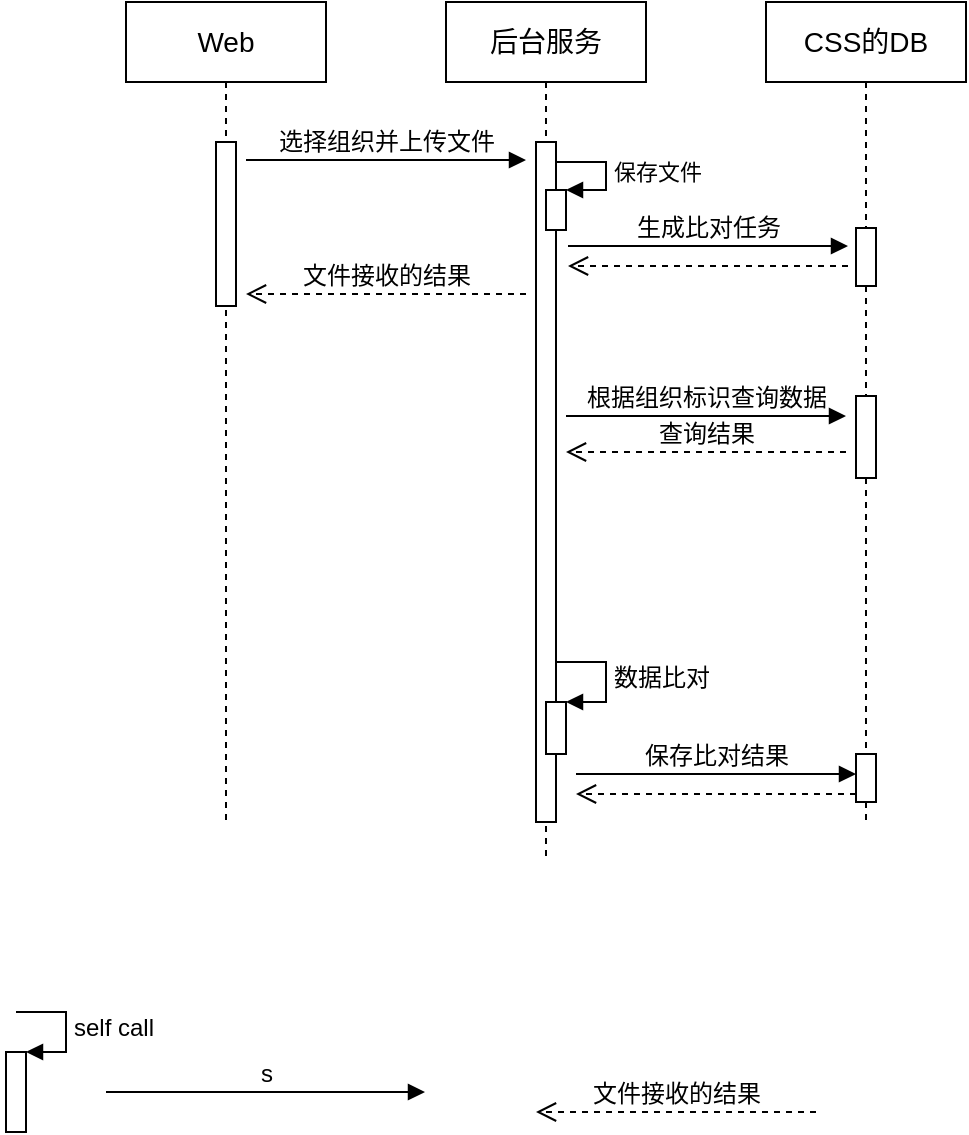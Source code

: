 <mxfile version="12.9.6" type="github" pages="5">
  <diagram id="X-R3iJYTTaz-wiHU9ndh" name="[sequence]bak-compare">
    <mxGraphModel dx="1021" dy="580" grid="0" gridSize="10" guides="0" tooltips="1" connect="1" arrows="1" fold="1" page="1" pageScale="1" pageWidth="827" pageHeight="1169" math="0" shadow="0">
      <root>
        <mxCell id="0" />
        <mxCell id="1" parent="0" />
        <mxCell id="8ziXm97vREXkAXsJvEZM-1" value="&lt;font style=&quot;font-size: 14px&quot;&gt;Web&lt;/font&gt;" style="shape=umlLifeline;perimeter=lifelinePerimeter;whiteSpace=wrap;html=1;container=1;collapsible=0;recursiveResize=0;outlineConnect=0;" parent="1" vertex="1">
          <mxGeometry x="80" y="80" width="100" height="410" as="geometry" />
        </mxCell>
        <mxCell id="8ziXm97vREXkAXsJvEZM-7" value="" style="html=1;points=[];perimeter=orthogonalPerimeter;" parent="8ziXm97vREXkAXsJvEZM-1" vertex="1">
          <mxGeometry x="45" y="70" width="10" height="82" as="geometry" />
        </mxCell>
        <mxCell id="8ziXm97vREXkAXsJvEZM-2" value="&lt;span style=&quot;font-size: 14px&quot;&gt;后台服务&lt;/span&gt;" style="shape=umlLifeline;perimeter=lifelinePerimeter;whiteSpace=wrap;html=1;container=1;collapsible=0;recursiveResize=0;outlineConnect=0;" parent="1" vertex="1">
          <mxGeometry x="240" y="80" width="100" height="430" as="geometry" />
        </mxCell>
        <mxCell id="8ziXm97vREXkAXsJvEZM-3" value="&lt;span style=&quot;font-size: 14px&quot;&gt;CSS的DB&lt;/span&gt;" style="shape=umlLifeline;perimeter=lifelinePerimeter;whiteSpace=wrap;html=1;container=1;collapsible=0;recursiveResize=0;outlineConnect=0;" parent="1" vertex="1">
          <mxGeometry x="400" y="80" width="100" height="410" as="geometry" />
        </mxCell>
        <mxCell id="8ziXm97vREXkAXsJvEZM-20" value="" style="html=1;points=[];perimeter=orthogonalPerimeter;" parent="8ziXm97vREXkAXsJvEZM-3" vertex="1">
          <mxGeometry x="45" y="197" width="10" height="41" as="geometry" />
        </mxCell>
        <mxCell id="8ziXm97vREXkAXsJvEZM-5" value="&lt;font style=&quot;font-size: 12px&quot;&gt;选择组织并上传文件&lt;/font&gt;" style="html=1;verticalAlign=bottom;endArrow=block;" parent="1" edge="1">
          <mxGeometry width="80" relative="1" as="geometry">
            <mxPoint x="140" y="159" as="sourcePoint" />
            <mxPoint x="280" y="159" as="targetPoint" />
          </mxGeometry>
        </mxCell>
        <mxCell id="8ziXm97vREXkAXsJvEZM-6" value="&lt;font style=&quot;font-size: 12px&quot;&gt;s&lt;/font&gt;" style="html=1;verticalAlign=bottom;endArrow=block;" parent="1" edge="1">
          <mxGeometry width="80" relative="1" as="geometry">
            <mxPoint x="70" y="625" as="sourcePoint" />
            <mxPoint x="229.5" y="625" as="targetPoint" />
          </mxGeometry>
        </mxCell>
        <mxCell id="8ziXm97vREXkAXsJvEZM-8" value="" style="html=1;points=[];perimeter=orthogonalPerimeter;comic=0;" parent="1" vertex="1">
          <mxGeometry x="285" y="150" width="10" height="340" as="geometry" />
        </mxCell>
        <mxCell id="8ziXm97vREXkAXsJvEZM-11" value="" style="html=1;points=[];perimeter=orthogonalPerimeter;fontSize=12;" parent="1" vertex="1">
          <mxGeometry x="20" y="605" width="10" height="40" as="geometry" />
        </mxCell>
        <mxCell id="8ziXm97vREXkAXsJvEZM-12" value="self call" style="edgeStyle=orthogonalEdgeStyle;html=1;align=left;spacingLeft=2;endArrow=block;rounded=0;entryX=1;entryY=0;fontSize=12;" parent="1" target="8ziXm97vREXkAXsJvEZM-11" edge="1">
          <mxGeometry relative="1" as="geometry">
            <mxPoint x="25" y="585" as="sourcePoint" />
            <Array as="points">
              <mxPoint x="50" y="585" />
            </Array>
          </mxGeometry>
        </mxCell>
        <mxCell id="8ziXm97vREXkAXsJvEZM-16" value="保存文件" style="edgeStyle=orthogonalEdgeStyle;html=1;align=left;spacingLeft=2;endArrow=block;rounded=0;entryX=1;entryY=0;" parent="1" target="8ziXm97vREXkAXsJvEZM-15" edge="1">
          <mxGeometry relative="1" as="geometry">
            <mxPoint x="295" y="160" as="sourcePoint" />
            <Array as="points">
              <mxPoint x="320" y="160" />
            </Array>
          </mxGeometry>
        </mxCell>
        <mxCell id="8ziXm97vREXkAXsJvEZM-18" value="文件接收的结果" style="html=1;verticalAlign=bottom;endArrow=open;dashed=1;endSize=8;fontSize=12;" parent="1" edge="1">
          <mxGeometry relative="1" as="geometry">
            <mxPoint x="280" y="226" as="sourcePoint" />
            <mxPoint x="140" y="226" as="targetPoint" />
          </mxGeometry>
        </mxCell>
        <mxCell id="8ziXm97vREXkAXsJvEZM-15" value="" style="html=1;points=[];perimeter=orthogonalPerimeter;" parent="1" vertex="1">
          <mxGeometry x="290" y="174" width="10" height="20" as="geometry" />
        </mxCell>
        <mxCell id="8ziXm97vREXkAXsJvEZM-19" value="&lt;font style=&quot;font-size: 12px&quot;&gt;根据组织标识查询数据&lt;/font&gt;" style="html=1;verticalAlign=bottom;endArrow=block;" parent="1" edge="1">
          <mxGeometry width="80" relative="1" as="geometry">
            <mxPoint x="300" y="287" as="sourcePoint" />
            <mxPoint x="440" y="287" as="targetPoint" />
          </mxGeometry>
        </mxCell>
        <mxCell id="8ziXm97vREXkAXsJvEZM-22" value="查询结果" style="html=1;verticalAlign=bottom;endArrow=open;dashed=1;endSize=8;fontSize=12;" parent="1" edge="1">
          <mxGeometry relative="1" as="geometry">
            <mxPoint x="440" y="305" as="sourcePoint" />
            <mxPoint x="300" y="305" as="targetPoint" />
          </mxGeometry>
        </mxCell>
        <mxCell id="8ziXm97vREXkAXsJvEZM-23" value="文件接收的结果" style="html=1;verticalAlign=bottom;endArrow=open;dashed=1;endSize=8;fontSize=12;" parent="1" edge="1">
          <mxGeometry relative="1" as="geometry">
            <mxPoint x="425" y="635" as="sourcePoint" />
            <mxPoint x="285" y="635" as="targetPoint" />
          </mxGeometry>
        </mxCell>
        <mxCell id="8ziXm97vREXkAXsJvEZM-29" value="&lt;span style=&quot;font-size: 12px&quot;&gt;生成比对任务&lt;/span&gt;" style="html=1;verticalAlign=bottom;endArrow=block;" parent="1" edge="1">
          <mxGeometry width="80" relative="1" as="geometry">
            <mxPoint x="301" y="202" as="sourcePoint" />
            <mxPoint x="441" y="202" as="targetPoint" />
          </mxGeometry>
        </mxCell>
        <mxCell id="8ziXm97vREXkAXsJvEZM-30" value="" style="html=1;points=[];perimeter=orthogonalPerimeter;" parent="1" vertex="1">
          <mxGeometry x="445" y="193" width="10" height="29" as="geometry" />
        </mxCell>
        <mxCell id="8ziXm97vREXkAXsJvEZM-31" value="" style="html=1;verticalAlign=bottom;endArrow=open;dashed=1;endSize=8;fontSize=12;" parent="1" edge="1">
          <mxGeometry relative="1" as="geometry">
            <mxPoint x="441" y="212" as="sourcePoint" />
            <mxPoint x="301" y="212" as="targetPoint" />
          </mxGeometry>
        </mxCell>
        <mxCell id="8ziXm97vREXkAXsJvEZM-41" value="" style="html=1;points=[];perimeter=orthogonalPerimeter;fontSize=12;" parent="1" vertex="1">
          <mxGeometry x="290" y="430" width="10" height="26" as="geometry" />
        </mxCell>
        <mxCell id="8ziXm97vREXkAXsJvEZM-42" value="数据比对" style="edgeStyle=orthogonalEdgeStyle;html=1;align=left;spacingLeft=2;endArrow=block;rounded=0;entryX=1;entryY=0;fontSize=12;" parent="1" target="8ziXm97vREXkAXsJvEZM-41" edge="1">
          <mxGeometry relative="1" as="geometry">
            <mxPoint x="295" y="410" as="sourcePoint" />
            <Array as="points">
              <mxPoint x="320" y="410" />
            </Array>
          </mxGeometry>
        </mxCell>
        <mxCell id="8ziXm97vREXkAXsJvEZM-43" value="&lt;span style=&quot;font-size: 12px&quot;&gt;保存比对结果&lt;/span&gt;" style="html=1;verticalAlign=bottom;endArrow=block;" parent="1" edge="1">
          <mxGeometry width="80" relative="1" as="geometry">
            <mxPoint x="305" y="466" as="sourcePoint" />
            <mxPoint x="445" y="466" as="targetPoint" />
          </mxGeometry>
        </mxCell>
        <mxCell id="8ziXm97vREXkAXsJvEZM-44" value="" style="html=1;points=[];perimeter=orthogonalPerimeter;" parent="1" vertex="1">
          <mxGeometry x="445" y="456" width="10" height="24" as="geometry" />
        </mxCell>
        <mxCell id="8ziXm97vREXkAXsJvEZM-45" value="" style="html=1;verticalAlign=bottom;endArrow=open;dashed=1;endSize=8;fontSize=12;" parent="1" edge="1">
          <mxGeometry relative="1" as="geometry">
            <mxPoint x="445" y="476" as="sourcePoint" />
            <mxPoint x="305" y="476" as="targetPoint" />
          </mxGeometry>
        </mxCell>
      </root>
    </mxGraphModel>
  </diagram>
  <diagram id="0WQThzFH9a2g958-68cS" name="[sequence]incremental-sync">
    <mxGraphModel dx="1021" dy="580" grid="0" gridSize="10" guides="1" tooltips="1" connect="1" arrows="1" fold="1" page="1" pageScale="1" pageWidth="827" pageHeight="1169" math="0" shadow="0">
      <root>
        <mxCell id="wkNsccZf4YbxF7THjZwo-0" />
        <mxCell id="wkNsccZf4YbxF7THjZwo-1" parent="wkNsccZf4YbxF7THjZwo-0" />
        <mxCell id="O5SgpcUCZrQXStzF5iA--0" value="&lt;span style=&quot;font-size: 12px;&quot;&gt;采集器&lt;/span&gt;" style="shape=umlLifeline;perimeter=lifelinePerimeter;whiteSpace=wrap;html=1;container=1;collapsible=0;recursiveResize=0;outlineConnect=0;fontSize=12;" parent="wkNsccZf4YbxF7THjZwo-1" vertex="1">
          <mxGeometry x="80" y="80" width="100" height="410" as="geometry" />
        </mxCell>
        <mxCell id="Jq0dHwY_8H_qGf5YTCfy-1" value="" style="html=1;points=[];perimeter=orthogonalPerimeter;comic=0;fontSize=12;" parent="O5SgpcUCZrQXStzF5iA--0" vertex="1">
          <mxGeometry x="45" y="70" width="10" height="260" as="geometry" />
        </mxCell>
        <mxCell id="O5SgpcUCZrQXStzF5iA--2" value="&lt;span style=&quot;font-size: 12px;&quot;&gt;体检信息化&lt;br style=&quot;font-size: 12px;&quot;&gt;系统数据库&lt;/span&gt;" style="shape=umlLifeline;perimeter=lifelinePerimeter;whiteSpace=wrap;html=1;container=1;collapsible=0;recursiveResize=0;outlineConnect=0;fontSize=12;" parent="wkNsccZf4YbxF7THjZwo-1" vertex="1">
          <mxGeometry x="240" y="80" width="100" height="430" as="geometry" />
        </mxCell>
        <mxCell id="Jq0dHwY_8H_qGf5YTCfy-2" value="" style="html=1;points=[];perimeter=orthogonalPerimeter;comic=0;fontSize=12;" parent="O5SgpcUCZrQXStzF5iA--2" vertex="1">
          <mxGeometry x="45" y="82" width="10" height="38" as="geometry" />
        </mxCell>
        <mxCell id="O5SgpcUCZrQXStzF5iA--3" value="&lt;span style=&quot;font-size: 12px;&quot;&gt;CSS分析器&lt;/span&gt;" style="shape=umlLifeline;perimeter=lifelinePerimeter;whiteSpace=wrap;html=1;container=1;collapsible=0;recursiveResize=0;outlineConnect=0;fontSize=12;" parent="wkNsccZf4YbxF7THjZwo-1" vertex="1">
          <mxGeometry x="370" y="80" width="100" height="410" as="geometry" />
        </mxCell>
        <mxCell id="Jq0dHwY_8H_qGf5YTCfy-10" value="" style="html=1;points=[];perimeter=orthogonalPerimeter;comic=0;fontSize=12;" parent="O5SgpcUCZrQXStzF5iA--3" vertex="1">
          <mxGeometry x="45" y="220" width="10" height="100" as="geometry" />
        </mxCell>
        <mxCell id="Jq0dHwY_8H_qGf5YTCfy-11" value="上传增量数据文件" style="html=1;verticalAlign=bottom;endArrow=block;fontSize=12;" parent="O5SgpcUCZrQXStzF5iA--3" edge="1">
          <mxGeometry width="80" relative="1" as="geometry">
            <mxPoint x="-229" y="229" as="sourcePoint" />
            <mxPoint x="45" y="229" as="targetPoint" />
          </mxGeometry>
        </mxCell>
        <mxCell id="O5SgpcUCZrQXStzF5iA--5" value="FDFS" style="shape=umlLifeline;perimeter=lifelinePerimeter;whiteSpace=wrap;html=1;container=1;collapsible=0;recursiveResize=0;outlineConnect=0;fontSize=12;" parent="wkNsccZf4YbxF7THjZwo-1" vertex="1">
          <mxGeometry x="500" y="80" width="100" height="410" as="geometry" />
        </mxCell>
        <mxCell id="O5SgpcUCZrQXStzF5iA--8" value="&lt;font style=&quot;font-size: 12px&quot;&gt;s&lt;/font&gt;" style="html=1;verticalAlign=bottom;endArrow=block;fontSize=12;" parent="wkNsccZf4YbxF7THjZwo-1" edge="1">
          <mxGeometry width="80" relative="1" as="geometry">
            <mxPoint x="70" y="625" as="sourcePoint" />
            <mxPoint x="229.5" y="625" as="targetPoint" />
          </mxGeometry>
        </mxCell>
        <mxCell id="O5SgpcUCZrQXStzF5iA--10" value="" style="html=1;points=[];perimeter=orthogonalPerimeter;fontSize=12;" parent="wkNsccZf4YbxF7THjZwo-1" vertex="1">
          <mxGeometry x="12" y="627" width="10" height="40" as="geometry" />
        </mxCell>
        <mxCell id="O5SgpcUCZrQXStzF5iA--11" value="self call" style="edgeStyle=orthogonalEdgeStyle;html=1;align=left;spacingLeft=2;endArrow=block;rounded=0;entryX=1;entryY=0;fontSize=12;" parent="wkNsccZf4YbxF7THjZwo-1" target="O5SgpcUCZrQXStzF5iA--10" edge="1">
          <mxGeometry relative="1" as="geometry">
            <mxPoint x="12" y="605" as="sourcePoint" />
            <Array as="points">
              <mxPoint x="37" y="605" />
            </Array>
          </mxGeometry>
        </mxCell>
        <mxCell id="O5SgpcUCZrQXStzF5iA--17" value="文件接收的结果" style="html=1;verticalAlign=bottom;endArrow=open;dashed=1;endSize=8;fontSize=12;" parent="wkNsccZf4YbxF7THjZwo-1" edge="1">
          <mxGeometry relative="1" as="geometry">
            <mxPoint x="425" y="635" as="sourcePoint" />
            <mxPoint x="285" y="635" as="targetPoint" />
          </mxGeometry>
        </mxCell>
        <mxCell id="Jq0dHwY_8H_qGf5YTCfy-0" value="" style="html=1;points=[];perimeter=orthogonalPerimeter;comic=0;fontSize=12;" parent="wkNsccZf4YbxF7THjZwo-1" vertex="1">
          <mxGeometry x="550" y="585" width="10" height="80" as="geometry" />
        </mxCell>
        <mxCell id="Jq0dHwY_8H_qGf5YTCfy-3" value="&lt;font style=&quot;font-size: 12px&quot;&gt;查询所有数据&lt;/font&gt;" style="html=1;verticalAlign=bottom;endArrow=block;fontSize=12;" parent="wkNsccZf4YbxF7THjZwo-1" edge="1">
          <mxGeometry width="80" relative="1" as="geometry">
            <mxPoint x="135" y="171" as="sourcePoint" />
            <mxPoint x="285" y="171" as="targetPoint" />
          </mxGeometry>
        </mxCell>
        <mxCell id="Jq0dHwY_8H_qGf5YTCfy-4" value="" style="html=1;verticalAlign=bottom;endArrow=open;dashed=1;endSize=8;fontSize=12;" parent="wkNsccZf4YbxF7THjZwo-1" edge="1">
          <mxGeometry relative="1" as="geometry">
            <mxPoint x="280" y="186" as="sourcePoint" />
            <mxPoint x="140" y="186" as="targetPoint" />
          </mxGeometry>
        </mxCell>
        <mxCell id="Jq0dHwY_8H_qGf5YTCfy-5" value="" style="html=1;points=[];perimeter=orthogonalPerimeter;fontSize=12;" parent="wkNsccZf4YbxF7THjZwo-1" vertex="1">
          <mxGeometry x="130" y="220" width="10" height="20" as="geometry" />
        </mxCell>
        <mxCell id="Jq0dHwY_8H_qGf5YTCfy-6" value="从文件中读取旧版本的数据" style="edgeStyle=orthogonalEdgeStyle;html=1;align=left;spacingLeft=2;endArrow=block;rounded=0;entryX=1;entryY=0;fontSize=12;" parent="wkNsccZf4YbxF7THjZwo-1" target="Jq0dHwY_8H_qGf5YTCfy-5" edge="1">
          <mxGeometry relative="1" as="geometry">
            <mxPoint x="135" y="200" as="sourcePoint" />
            <Array as="points">
              <mxPoint x="160" y="200" />
            </Array>
          </mxGeometry>
        </mxCell>
        <mxCell id="Jq0dHwY_8H_qGf5YTCfy-8" value="" style="html=1;points=[];perimeter=orthogonalPerimeter;fontSize=12;" parent="wkNsccZf4YbxF7THjZwo-1" vertex="1">
          <mxGeometry x="130" y="270" width="10" height="20" as="geometry" />
        </mxCell>
        <mxCell id="Jq0dHwY_8H_qGf5YTCfy-9" value="新旧数据比对，&lt;br&gt;生成增量数据文件，&lt;br&gt;压缩文件包" style="edgeStyle=orthogonalEdgeStyle;html=1;align=left;spacingLeft=2;endArrow=block;rounded=0;entryX=1;entryY=0;fontSize=12;" parent="wkNsccZf4YbxF7THjZwo-1" target="Jq0dHwY_8H_qGf5YTCfy-8" edge="1">
          <mxGeometry relative="1" as="geometry">
            <mxPoint x="135" y="250" as="sourcePoint" />
            <Array as="points">
              <mxPoint x="160" y="250" />
            </Array>
          </mxGeometry>
        </mxCell>
        <mxCell id="Jq0dHwY_8H_qGf5YTCfy-12" value="返回文件上传结果" style="html=1;verticalAlign=bottom;endArrow=open;dashed=1;endSize=8;fontSize=12;" parent="wkNsccZf4YbxF7THjZwo-1" edge="1">
          <mxGeometry relative="1" as="geometry">
            <mxPoint x="411" y="390" as="sourcePoint" />
            <mxPoint x="140" y="390" as="targetPoint" />
          </mxGeometry>
        </mxCell>
        <mxCell id="Jq0dHwY_8H_qGf5YTCfy-13" value="" style="html=1;points=[];perimeter=orthogonalPerimeter;comic=0;fontSize=12;" parent="wkNsccZf4YbxF7THjZwo-1" vertex="1">
          <mxGeometry x="546" y="323" width="10" height="20" as="geometry" />
        </mxCell>
        <mxCell id="Jq0dHwY_8H_qGf5YTCfy-14" value="&lt;font style=&quot;font-size: 12px&quot;&gt;上传压缩包到&lt;br&gt;文件服务器&lt;/font&gt;" style="html=1;verticalAlign=bottom;endArrow=block;fontSize=12;" parent="wkNsccZf4YbxF7THjZwo-1" edge="1">
          <mxGeometry width="80" relative="1" as="geometry">
            <mxPoint x="429" y="329" as="sourcePoint" />
            <mxPoint x="545" y="329" as="targetPoint" />
          </mxGeometry>
        </mxCell>
        <mxCell id="Jq0dHwY_8H_qGf5YTCfy-15" value="" style="html=1;verticalAlign=bottom;endArrow=open;dashed=1;endSize=8;fontSize=12;" parent="wkNsccZf4YbxF7THjZwo-1" edge="1">
          <mxGeometry relative="1" as="geometry">
            <mxPoint x="540" y="337" as="sourcePoint" />
            <mxPoint x="428" y="337" as="targetPoint" />
          </mxGeometry>
        </mxCell>
        <mxCell id="Jq0dHwY_8H_qGf5YTCfy-16" value="CSS-DB" style="shape=umlLifeline;perimeter=lifelinePerimeter;whiteSpace=wrap;html=1;container=1;collapsible=0;recursiveResize=0;outlineConnect=0;fontSize=12;" parent="wkNsccZf4YbxF7THjZwo-1" vertex="1">
          <mxGeometry x="613" y="80" width="100" height="410" as="geometry" />
        </mxCell>
        <mxCell id="Jq0dHwY_8H_qGf5YTCfy-17" value="" style="html=1;points=[];perimeter=orthogonalPerimeter;comic=0;fontSize=12;" parent="Jq0dHwY_8H_qGf5YTCfy-16" vertex="1">
          <mxGeometry x="45" y="279" width="10" height="21" as="geometry" />
        </mxCell>
        <mxCell id="Jq0dHwY_8H_qGf5YTCfy-18" value="将文件记录写入数据库" style="html=1;verticalAlign=bottom;endArrow=block;fontSize=12;" parent="wkNsccZf4YbxF7THjZwo-1" edge="1">
          <mxGeometry width="80" relative="1" as="geometry">
            <mxPoint x="432" y="367" as="sourcePoint" />
            <mxPoint x="657" y="367" as="targetPoint" />
          </mxGeometry>
        </mxCell>
        <mxCell id="Jq0dHwY_8H_qGf5YTCfy-19" value="" style="html=1;verticalAlign=bottom;endArrow=open;dashed=1;endSize=8;fontSize=12;" parent="wkNsccZf4YbxF7THjZwo-1" edge="1">
          <mxGeometry relative="1" as="geometry">
            <mxPoint x="655" y="376" as="sourcePoint" />
            <mxPoint x="434" y="376" as="targetPoint" />
          </mxGeometry>
        </mxCell>
      </root>
    </mxGraphModel>
  </diagram>
  <diagram id="j8uegpRI8uoOFFFYIAbu" name="[sequence]resolver-resolve">
    <mxGraphModel dx="1021" dy="580" grid="0" gridSize="10" guides="0" tooltips="1" connect="1" arrows="1" fold="1" page="1" pageScale="1" pageWidth="827" pageHeight="1169" math="0" shadow="0">
      <root>
        <mxCell id="1xPP6dvc6ebiR0PKfn3V-0" />
        <mxCell id="1xPP6dvc6ebiR0PKfn3V-1" parent="1xPP6dvc6ebiR0PKfn3V-0" />
        <mxCell id="OwD6e-t-aJbYP6q7jCeu-0" value="处理器" style="shape=umlLifeline;perimeter=lifelinePerimeter;whiteSpace=wrap;html=1;container=1;collapsible=0;recursiveResize=0;outlineConnect=0;fontSize=12;" parent="1xPP6dvc6ebiR0PKfn3V-1" vertex="1">
          <mxGeometry x="120" y="80" width="100" height="410" as="geometry" />
        </mxCell>
        <mxCell id="OwD6e-t-aJbYP6q7jCeu-1" value="" style="html=1;points=[];perimeter=orthogonalPerimeter;comic=0;fontSize=12;" parent="OwD6e-t-aJbYP6q7jCeu-0" vertex="1">
          <mxGeometry x="45" y="70" width="10" height="320" as="geometry" />
        </mxCell>
        <mxCell id="OwD6e-t-aJbYP6q7jCeu-53" value="" style="html=1;points=[];perimeter=orthogonalPerimeter;fontSize=12;" parent="OwD6e-t-aJbYP6q7jCeu-0" vertex="1">
          <mxGeometry x="50" y="290" width="10" height="20" as="geometry" />
        </mxCell>
        <mxCell id="OwD6e-t-aJbYP6q7jCeu-7" value="FDFS" style="shape=umlLifeline;perimeter=lifelinePerimeter;whiteSpace=wrap;html=1;container=1;collapsible=0;recursiveResize=0;outlineConnect=0;fontSize=12;" parent="1xPP6dvc6ebiR0PKfn3V-1" vertex="1">
          <mxGeometry x="360" y="80" width="100" height="410" as="geometry" />
        </mxCell>
        <mxCell id="OwD6e-t-aJbYP6q7jCeu-31" value="" style="html=1;points=[];perimeter=orthogonalPerimeter;comic=0;fontSize=12;" parent="OwD6e-t-aJbYP6q7jCeu-7" vertex="1">
          <mxGeometry x="44" y="160" width="10" height="27" as="geometry" />
        </mxCell>
        <mxCell id="OwD6e-t-aJbYP6q7jCeu-32" value="下载一个未处理的文件" style="html=1;verticalAlign=bottom;endArrow=block;fontSize=12;" parent="OwD6e-t-aJbYP6q7jCeu-7" edge="1">
          <mxGeometry width="80" relative="1" as="geometry">
            <mxPoint x="-180" y="167" as="sourcePoint" />
            <mxPoint x="39" y="167" as="targetPoint" />
          </mxGeometry>
        </mxCell>
        <mxCell id="OwD6e-t-aJbYP6q7jCeu-33" value="" style="html=1;verticalAlign=bottom;endArrow=open;dashed=1;endSize=8;fontSize=12;" parent="OwD6e-t-aJbYP6q7jCeu-7" edge="1">
          <mxGeometry relative="1" as="geometry">
            <mxPoint x="39" y="177" as="sourcePoint" />
            <mxPoint x="-180" y="177" as="targetPoint" />
          </mxGeometry>
        </mxCell>
        <mxCell id="OwD6e-t-aJbYP6q7jCeu-8" value="&lt;font style=&quot;font-size: 12px&quot;&gt;s&lt;/font&gt;" style="html=1;verticalAlign=bottom;endArrow=block;fontSize=12;" parent="1xPP6dvc6ebiR0PKfn3V-1" edge="1">
          <mxGeometry width="80" relative="1" as="geometry">
            <mxPoint x="148" y="610" as="sourcePoint" />
            <mxPoint x="307.5" y="610" as="targetPoint" />
          </mxGeometry>
        </mxCell>
        <mxCell id="OwD6e-t-aJbYP6q7jCeu-9" value="" style="html=1;points=[];perimeter=orthogonalPerimeter;fontSize=12;" parent="1xPP6dvc6ebiR0PKfn3V-1" vertex="1">
          <mxGeometry x="90" y="612" width="10" height="40" as="geometry" />
        </mxCell>
        <mxCell id="OwD6e-t-aJbYP6q7jCeu-10" value="self call" style="edgeStyle=orthogonalEdgeStyle;html=1;align=left;spacingLeft=2;endArrow=block;rounded=0;entryX=1;entryY=0;fontSize=12;" parent="1xPP6dvc6ebiR0PKfn3V-1" target="OwD6e-t-aJbYP6q7jCeu-9" edge="1">
          <mxGeometry relative="1" as="geometry">
            <mxPoint x="90" y="590" as="sourcePoint" />
            <Array as="points">
              <mxPoint x="115" y="590" />
            </Array>
          </mxGeometry>
        </mxCell>
        <mxCell id="OwD6e-t-aJbYP6q7jCeu-11" value="文件接收的结果" style="html=1;verticalAlign=bottom;endArrow=open;dashed=1;endSize=8;fontSize=12;" parent="1xPP6dvc6ebiR0PKfn3V-1" edge="1">
          <mxGeometry relative="1" as="geometry">
            <mxPoint x="503" y="620" as="sourcePoint" />
            <mxPoint x="363" y="620" as="targetPoint" />
          </mxGeometry>
        </mxCell>
        <mxCell id="OwD6e-t-aJbYP6q7jCeu-12" value="" style="html=1;points=[];perimeter=orthogonalPerimeter;comic=0;fontSize=12;" parent="1xPP6dvc6ebiR0PKfn3V-1" vertex="1">
          <mxGeometry x="580" y="575" width="10" height="80" as="geometry" />
        </mxCell>
        <mxCell id="OwD6e-t-aJbYP6q7jCeu-23" value="CSS-DB" style="shape=umlLifeline;perimeter=lifelinePerimeter;whiteSpace=wrap;html=1;container=1;collapsible=0;recursiveResize=0;outlineConnect=0;fontSize=12;" parent="1xPP6dvc6ebiR0PKfn3V-1" vertex="1">
          <mxGeometry x="480" y="80" width="100" height="410" as="geometry" />
        </mxCell>
        <mxCell id="OwD6e-t-aJbYP6q7jCeu-27" value="" style="html=1;points=[];perimeter=orthogonalPerimeter;comic=0;fontSize=12;" parent="OwD6e-t-aJbYP6q7jCeu-23" vertex="1">
          <mxGeometry x="45" y="73" width="10" height="27" as="geometry" />
        </mxCell>
        <mxCell id="OwD6e-t-aJbYP6q7jCeu-68" value="" style="html=1;points=[];perimeter=orthogonalPerimeter;comic=0;fontSize=12;" parent="OwD6e-t-aJbYP6q7jCeu-23" vertex="1">
          <mxGeometry x="45" y="311" width="10" height="27" as="geometry" />
        </mxCell>
        <mxCell id="OwD6e-t-aJbYP6q7jCeu-28" value="查询未下载的文件记录" style="html=1;verticalAlign=bottom;endArrow=block;fontSize=12;" parent="1xPP6dvc6ebiR0PKfn3V-1" edge="1">
          <mxGeometry width="80" relative="1" as="geometry">
            <mxPoint x="180.5" y="160" as="sourcePoint" />
            <mxPoint x="520" y="160" as="targetPoint" />
          </mxGeometry>
        </mxCell>
        <mxCell id="OwD6e-t-aJbYP6q7jCeu-30" value="" style="html=1;verticalAlign=bottom;endArrow=open;dashed=1;endSize=8;fontSize=12;" parent="1xPP6dvc6ebiR0PKfn3V-1" edge="1">
          <mxGeometry relative="1" as="geometry">
            <mxPoint x="520" y="170" as="sourcePoint" />
            <mxPoint x="180" y="170" as="targetPoint" />
          </mxGeometry>
        </mxCell>
        <mxCell id="OwD6e-t-aJbYP6q7jCeu-39" value="" style="html=1;points=[];perimeter=orthogonalPerimeter;fontSize=12;" parent="1xPP6dvc6ebiR0PKfn3V-1" vertex="1">
          <mxGeometry x="170" y="324" width="10" height="16" as="geometry" />
        </mxCell>
        <mxCell id="OwD6e-t-aJbYP6q7jCeu-40" value="解压压缩包&lt;br&gt;" style="edgeStyle=orthogonalEdgeStyle;html=1;align=left;spacingLeft=2;endArrow=block;rounded=0;entryX=1;entryY=0;fontSize=12;" parent="1xPP6dvc6ebiR0PKfn3V-1" target="OwD6e-t-aJbYP6q7jCeu-39" edge="1">
          <mxGeometry relative="1" as="geometry">
            <mxPoint x="175" y="307" as="sourcePoint" />
            <Array as="points">
              <mxPoint x="200" y="307" />
            </Array>
          </mxGeometry>
        </mxCell>
        <mxCell id="OwD6e-t-aJbYP6q7jCeu-54" value="处理增量数据文件" style="edgeStyle=orthogonalEdgeStyle;html=1;align=left;spacingLeft=2;endArrow=block;rounded=0;entryX=1;entryY=0;fontSize=12;" parent="1xPP6dvc6ebiR0PKfn3V-1" target="OwD6e-t-aJbYP6q7jCeu-53" edge="1">
          <mxGeometry relative="1" as="geometry">
            <mxPoint x="175" y="350" as="sourcePoint" />
            <Array as="points">
              <mxPoint x="200" y="350" />
            </Array>
          </mxGeometry>
        </mxCell>
        <mxCell id="OwD6e-t-aJbYP6q7jCeu-69" value="&lt;font style=&quot;font-size: 12px&quot;&gt;根据数据所属采集器、数据变动类型，进行数据更新&lt;/font&gt;" style="html=1;verticalAlign=bottom;endArrow=block;fontSize=12;" parent="1xPP6dvc6ebiR0PKfn3V-1" target="OwD6e-t-aJbYP6q7jCeu-68" edge="1">
          <mxGeometry width="80" relative="1" as="geometry">
            <mxPoint x="180" y="400.13" as="sourcePoint" />
            <mxPoint x="339.5" y="400.13" as="targetPoint" />
          </mxGeometry>
        </mxCell>
        <mxCell id="OwD6e-t-aJbYP6q7jCeu-72" value="" style="html=1;verticalAlign=bottom;endArrow=open;dashed=1;endSize=8;fontSize=12;exitX=-0.2;exitY=0.741;exitDx=0;exitDy=0;exitPerimeter=0;entryX=1.3;entryY=0.875;entryDx=0;entryDy=0;entryPerimeter=0;" parent="1xPP6dvc6ebiR0PKfn3V-1" source="OwD6e-t-aJbYP6q7jCeu-68" edge="1">
          <mxGeometry relative="1" as="geometry">
            <mxPoint x="450" y="411" as="sourcePoint" />
            <mxPoint x="178" y="411" as="targetPoint" />
          </mxGeometry>
        </mxCell>
        <mxCell id="OwD6e-t-aJbYP6q7jCeu-73" value="" style="group" parent="1xPP6dvc6ebiR0PKfn3V-1" vertex="1" connectable="0">
          <mxGeometry x="148" y="198" width="467" height="250" as="geometry" />
        </mxCell>
        <mxCell id="OwD6e-t-aJbYP6q7jCeu-42" value="" style="rounded=0;whiteSpace=wrap;html=1;fillColor=none;strokeColor=#6c8ebf;" parent="OwD6e-t-aJbYP6q7jCeu-73" vertex="1">
          <mxGeometry width="467.0" height="250" as="geometry" />
        </mxCell>
        <mxCell id="OwD6e-t-aJbYP6q7jCeu-61" value="循环处理所有未下载文件" style="text;html=1;align=center;verticalAlign=middle;resizable=0;points=[];autosize=1;strokeColor=#6c8ebf;fillColor=none;" parent="OwD6e-t-aJbYP6q7jCeu-73" vertex="1">
          <mxGeometry width="142" height="18" as="geometry" />
        </mxCell>
        <mxCell id="OwD6e-t-aJbYP6q7jCeu-74" value="" style="group" parent="OwD6e-t-aJbYP6q7jCeu-73" vertex="1" connectable="0">
          <mxGeometry x="14" y="82" width="400" height="160" as="geometry" />
        </mxCell>
        <mxCell id="OwD6e-t-aJbYP6q7jCeu-67" value="" style="group;fillColor=none;strokeColor=#6c8ebf;" parent="OwD6e-t-aJbYP6q7jCeu-74" vertex="1" connectable="0">
          <mxGeometry width="400" height="160" as="geometry" />
        </mxCell>
        <mxCell id="OwD6e-t-aJbYP6q7jCeu-62" value="循环处理每个文件包" style="text;html=1;align=center;verticalAlign=middle;resizable=0;points=[];autosize=1;strokeColor=#6c8ebf;fillColor=none;" parent="OwD6e-t-aJbYP6q7jCeu-74" vertex="1">
          <mxGeometry width="118" height="18" as="geometry" />
        </mxCell>
      </root>
    </mxGraphModel>
  </diagram>
  <diagram id="nUhGE3GdAnQ4fH-U-QsF" name="[pool/flow]collection-bootstrap">
    <mxGraphModel dx="1021" dy="580" grid="0" gridSize="10" guides="1" tooltips="1" connect="1" arrows="1" fold="1" page="1" pageScale="1" pageWidth="827" pageHeight="1169" math="0" shadow="0">
      <root>
        <mxCell id="3tmD_0t6pZpEfD-okjqo-0" />
        <mxCell id="3tmD_0t6pZpEfD-okjqo-1" parent="3tmD_0t6pZpEfD-okjqo-0" />
        <mxCell id="3tmD_0t6pZpEfD-okjqo-3" value="" style="shape=internalStorage;whiteSpace=wrap;html=1;backgroundOutline=1;dx=252;dy=26;" parent="3tmD_0t6pZpEfD-okjqo-1" vertex="1">
          <mxGeometry x="202" y="45" width="485" height="480" as="geometry" />
        </mxCell>
        <mxCell id="3tmD_0t6pZpEfD-okjqo-5" value="开始" style="rounded=1;whiteSpace=wrap;html=1;" parent="3tmD_0t6pZpEfD-okjqo-1" vertex="1">
          <mxGeometry x="25" y="260" width="50" height="30" as="geometry" />
        </mxCell>
        <mxCell id="3tmD_0t6pZpEfD-okjqo-28" style="edgeStyle=orthogonalEdgeStyle;rounded=0;orthogonalLoop=1;jettySize=auto;html=1;exitX=0.5;exitY=1;exitDx=0;exitDy=0;entryX=0.5;entryY=0;entryDx=0;entryDy=0;" parent="3tmD_0t6pZpEfD-okjqo-1" source="3tmD_0t6pZpEfD-okjqo-6" target="3tmD_0t6pZpEfD-okjqo-10" edge="1">
          <mxGeometry relative="1" as="geometry" />
        </mxCell>
        <mxCell id="3tmD_0t6pZpEfD-okjqo-6" value="开始" style="rounded=1;whiteSpace=wrap;html=1;" parent="3tmD_0t6pZpEfD-okjqo-1" vertex="1">
          <mxGeometry x="248.5" y="90" width="50" height="30" as="geometry" />
        </mxCell>
        <mxCell id="3tmD_0t6pZpEfD-okjqo-8" value="" style="shape=parallelogram;perimeter=parallelogramPerimeter;whiteSpace=wrap;html=1;" parent="3tmD_0t6pZpEfD-okjqo-1" vertex="1">
          <mxGeometry x="5" y="150" width="120" height="40" as="geometry" />
        </mxCell>
        <mxCell id="3tmD_0t6pZpEfD-okjqo-29" value="Y" style="edgeStyle=orthogonalEdgeStyle;rounded=0;orthogonalLoop=1;jettySize=auto;html=1;exitX=0.5;exitY=1;exitDx=0;exitDy=0;entryX=0.5;entryY=0;entryDx=0;entryDy=0;" parent="3tmD_0t6pZpEfD-okjqo-1" source="3tmD_0t6pZpEfD-okjqo-10" target="3tmD_0t6pZpEfD-okjqo-13" edge="1">
          <mxGeometry relative="1" as="geometry" />
        </mxCell>
        <mxCell id="3tmD_0t6pZpEfD-okjqo-31" value="N" style="edgeStyle=orthogonalEdgeStyle;rounded=0;orthogonalLoop=1;jettySize=auto;html=1;exitX=1;exitY=0.5;exitDx=0;exitDy=0;entryX=0.5;entryY=0;entryDx=0;entryDy=0;" parent="3tmD_0t6pZpEfD-okjqo-1" source="3tmD_0t6pZpEfD-okjqo-10" target="3tmD_0t6pZpEfD-okjqo-20" edge="1">
          <mxGeometry relative="1" as="geometry">
            <Array as="points">
              <mxPoint x="390" y="159" />
            </Array>
          </mxGeometry>
        </mxCell>
        <mxCell id="3tmD_0t6pZpEfD-okjqo-10" value="是否存在&lt;br&gt;身份文件" style="rhombus;whiteSpace=wrap;html=1;" parent="3tmD_0t6pZpEfD-okjqo-1" vertex="1">
          <mxGeometry x="220" y="134" width="110" height="50" as="geometry" />
        </mxCell>
        <mxCell id="3tmD_0t6pZpEfD-okjqo-11" value="是否存在&lt;br&gt;身份文件" style="rhombus;whiteSpace=wrap;html=1;" parent="3tmD_0t6pZpEfD-okjqo-1" vertex="1">
          <mxGeometry x="15" y="80" width="110" height="50" as="geometry" />
        </mxCell>
        <mxCell id="3tmD_0t6pZpEfD-okjqo-12" value="" style="rounded=0;whiteSpace=wrap;html=1;" parent="3tmD_0t6pZpEfD-okjqo-1" vertex="1">
          <mxGeometry y="200" width="120" height="40" as="geometry" />
        </mxCell>
        <mxCell id="3tmD_0t6pZpEfD-okjqo-33" style="edgeStyle=orthogonalEdgeStyle;rounded=0;orthogonalLoop=1;jettySize=auto;html=1;exitX=0.5;exitY=1;exitDx=0;exitDy=0;entryX=0.5;entryY=0;entryDx=0;entryDy=0;" parent="3tmD_0t6pZpEfD-okjqo-1" source="3tmD_0t6pZpEfD-okjqo-13" target="3tmD_0t6pZpEfD-okjqo-14" edge="1">
          <mxGeometry relative="1" as="geometry" />
        </mxCell>
        <mxCell id="3tmD_0t6pZpEfD-okjqo-13" value="启动服务，&lt;br&gt;读取身份文件" style="shape=parallelogram;perimeter=parallelogramPerimeter;whiteSpace=wrap;html=1;" parent="3tmD_0t6pZpEfD-okjqo-1" vertex="1">
          <mxGeometry x="215" y="219" width="120" height="40" as="geometry" />
        </mxCell>
        <mxCell id="3tmD_0t6pZpEfD-okjqo-36" style="edgeStyle=orthogonalEdgeStyle;rounded=0;orthogonalLoop=1;jettySize=auto;html=1;exitX=1;exitY=0.5;exitDx=0;exitDy=0;entryX=0;entryY=0.5;entryDx=0;entryDy=0;" parent="3tmD_0t6pZpEfD-okjqo-1" source="3tmD_0t6pZpEfD-okjqo-14" target="3tmD_0t6pZpEfD-okjqo-15" edge="1">
          <mxGeometry relative="1" as="geometry">
            <Array as="points">
              <mxPoint x="437" y="300" />
              <mxPoint x="437" y="215" />
            </Array>
          </mxGeometry>
        </mxCell>
        <mxCell id="3tmD_0t6pZpEfD-okjqo-14" value="发起登录请求" style="rounded=0;whiteSpace=wrap;html=1;" parent="3tmD_0t6pZpEfD-okjqo-1" vertex="1">
          <mxGeometry x="220" y="280" width="105" height="40" as="geometry" />
        </mxCell>
        <mxCell id="3tmD_0t6pZpEfD-okjqo-38" value="Y" style="edgeStyle=orthogonalEdgeStyle;rounded=0;orthogonalLoop=1;jettySize=auto;html=1;exitX=0.5;exitY=1;exitDx=0;exitDy=0;entryX=0.5;entryY=0;entryDx=0;entryDy=0;" parent="3tmD_0t6pZpEfD-okjqo-1" source="3tmD_0t6pZpEfD-okjqo-15" target="3tmD_0t6pZpEfD-okjqo-16" edge="1">
          <mxGeometry relative="1" as="geometry" />
        </mxCell>
        <mxCell id="t8rwBtKYC_4he--HO-jQ-7" value="N" style="edgeStyle=orthogonalEdgeStyle;rounded=0;orthogonalLoop=1;jettySize=auto;html=1;exitX=1;exitY=0.5;exitDx=0;exitDy=0;entryX=1;entryY=0.5;entryDx=0;entryDy=0;" parent="3tmD_0t6pZpEfD-okjqo-1" source="3tmD_0t6pZpEfD-okjqo-15" target="t8rwBtKYC_4he--HO-jQ-0" edge="1">
          <mxGeometry relative="1" as="geometry">
            <Array as="points">
              <mxPoint x="679" y="215" />
              <mxPoint x="679" y="420" />
            </Array>
          </mxGeometry>
        </mxCell>
        <mxCell id="3tmD_0t6pZpEfD-okjqo-15" value="用户名、密码&lt;br&gt;是否正确" style="rhombus;whiteSpace=wrap;html=1;" parent="3tmD_0t6pZpEfD-okjqo-1" vertex="1">
          <mxGeometry x="479" y="190" width="110" height="50" as="geometry" />
        </mxCell>
        <mxCell id="3tmD_0t6pZpEfD-okjqo-39" value="Y" style="edgeStyle=orthogonalEdgeStyle;rounded=0;orthogonalLoop=1;jettySize=auto;html=1;exitX=0.5;exitY=1;exitDx=0;exitDy=0;entryX=0.5;entryY=0;entryDx=0;entryDy=0;" parent="3tmD_0t6pZpEfD-okjqo-1" source="3tmD_0t6pZpEfD-okjqo-16" target="3tmD_0t6pZpEfD-okjqo-24" edge="1">
          <mxGeometry relative="1" as="geometry" />
        </mxCell>
        <mxCell id="3tmD_0t6pZpEfD-okjqo-40" value="N" style="edgeStyle=orthogonalEdgeStyle;rounded=0;orthogonalLoop=1;jettySize=auto;html=1;exitX=1;exitY=0.5;exitDx=0;exitDy=0;entryX=0.5;entryY=0;entryDx=0;entryDy=0;" parent="3tmD_0t6pZpEfD-okjqo-1" source="3tmD_0t6pZpEfD-okjqo-16" target="3tmD_0t6pZpEfD-okjqo-25" edge="1">
          <mxGeometry relative="1" as="geometry" />
        </mxCell>
        <mxCell id="3tmD_0t6pZpEfD-okjqo-16" value="是否是&lt;br&gt;采集器用户" style="rhombus;whiteSpace=wrap;html=1;" parent="3tmD_0t6pZpEfD-okjqo-1" vertex="1">
          <mxGeometry x="479" y="265" width="110" height="50" as="geometry" />
        </mxCell>
        <mxCell id="3tmD_0t6pZpEfD-okjqo-52" style="edgeStyle=orthogonalEdgeStyle;rounded=0;orthogonalLoop=1;jettySize=auto;html=1;exitX=0.5;exitY=1;exitDx=0;exitDy=0;entryX=1;entryY=0.5;entryDx=0;entryDy=0;" parent="3tmD_0t6pZpEfD-okjqo-1" source="3tmD_0t6pZpEfD-okjqo-20" target="3tmD_0t6pZpEfD-okjqo-13" edge="1">
          <mxGeometry relative="1" as="geometry">
            <Array as="points">
              <mxPoint x="390" y="239" />
            </Array>
          </mxGeometry>
        </mxCell>
        <mxCell id="3tmD_0t6pZpEfD-okjqo-20" value="用户输入相关内容，&lt;br&gt;生成身份文件" style="shape=parallelogram;perimeter=parallelogramPerimeter;whiteSpace=wrap;html=1;" parent="3tmD_0t6pZpEfD-okjqo-1" vertex="1">
          <mxGeometry x="326" y="170" width="120" height="40" as="geometry" />
        </mxCell>
        <mxCell id="3tmD_0t6pZpEfD-okjqo-47" style="edgeStyle=orthogonalEdgeStyle;rounded=0;orthogonalLoop=1;jettySize=auto;html=1;exitX=0;exitY=0.5;exitDx=0;exitDy=0;entryX=0.5;entryY=0;entryDx=0;entryDy=0;" parent="3tmD_0t6pZpEfD-okjqo-1" source="3tmD_0t6pZpEfD-okjqo-22" target="3tmD_0t6pZpEfD-okjqo-26" edge="1">
          <mxGeometry relative="1" as="geometry">
            <Array as="points">
              <mxPoint x="210" y="360" />
              <mxPoint x="210" y="450" />
              <mxPoint x="279" y="450" />
            </Array>
          </mxGeometry>
        </mxCell>
        <mxCell id="3tmD_0t6pZpEfD-okjqo-22" value="保存登录信息，执行登录成功之后的操作" style="rounded=0;whiteSpace=wrap;html=1;" parent="3tmD_0t6pZpEfD-okjqo-1" vertex="1">
          <mxGeometry x="230" y="340" width="120" height="40" as="geometry" />
        </mxCell>
        <mxCell id="t8rwBtKYC_4he--HO-jQ-5" style="edgeStyle=orthogonalEdgeStyle;rounded=0;orthogonalLoop=1;jettySize=auto;html=1;exitX=0.5;exitY=1;exitDx=0;exitDy=0;entryX=0.5;entryY=0;entryDx=0;entryDy=0;" parent="3tmD_0t6pZpEfD-okjqo-1" source="3tmD_0t6pZpEfD-okjqo-24" target="t8rwBtKYC_4he--HO-jQ-1" edge="1">
          <mxGeometry relative="1" as="geometry" />
        </mxCell>
        <mxCell id="3tmD_0t6pZpEfD-okjqo-24" value="恢复采集器的心跳，&lt;br&gt;恢复登录失败的故障" style="rounded=0;whiteSpace=wrap;html=1;" parent="3tmD_0t6pZpEfD-okjqo-1" vertex="1">
          <mxGeometry x="474" y="340" width="120" height="40" as="geometry" />
        </mxCell>
        <mxCell id="3tmD_0t6pZpEfD-okjqo-42" style="edgeStyle=orthogonalEdgeStyle;rounded=0;orthogonalLoop=1;jettySize=auto;html=1;exitX=0.5;exitY=1;exitDx=0;exitDy=0;entryX=1;entryY=0.5;entryDx=0;entryDy=0;" parent="3tmD_0t6pZpEfD-okjqo-1" source="t8rwBtKYC_4he--HO-jQ-0" target="3tmD_0t6pZpEfD-okjqo-27" edge="1">
          <mxGeometry relative="1" as="geometry">
            <Array as="points">
              <mxPoint x="646" y="450" />
              <mxPoint x="370" y="450" />
              <mxPoint x="370" y="420" />
            </Array>
          </mxGeometry>
        </mxCell>
        <mxCell id="t8rwBtKYC_4he--HO-jQ-3" style="edgeStyle=orthogonalEdgeStyle;rounded=0;orthogonalLoop=1;jettySize=auto;html=1;exitX=0.5;exitY=1;exitDx=0;exitDy=0;entryX=0.5;entryY=0;entryDx=0;entryDy=0;" parent="3tmD_0t6pZpEfD-okjqo-1" source="3tmD_0t6pZpEfD-okjqo-25" target="t8rwBtKYC_4he--HO-jQ-0" edge="1">
          <mxGeometry relative="1" as="geometry" />
        </mxCell>
        <mxCell id="3tmD_0t6pZpEfD-okjqo-25" value="生成登录失败的故障" style="rounded=0;whiteSpace=wrap;html=1;" parent="3tmD_0t6pZpEfD-okjqo-1" vertex="1">
          <mxGeometry x="599" y="340" width="70" height="40" as="geometry" />
        </mxCell>
        <mxCell id="3tmD_0t6pZpEfD-okjqo-26" value="结束" style="rounded=1;whiteSpace=wrap;html=1;" parent="3tmD_0t6pZpEfD-okjqo-1" vertex="1">
          <mxGeometry x="253.5" y="470" width="50" height="30" as="geometry" />
        </mxCell>
        <mxCell id="3tmD_0t6pZpEfD-okjqo-46" style="edgeStyle=orthogonalEdgeStyle;rounded=0;orthogonalLoop=1;jettySize=auto;html=1;exitX=0.5;exitY=1;exitDx=0;exitDy=0;entryX=0.5;entryY=0;entryDx=0;entryDy=0;" parent="3tmD_0t6pZpEfD-okjqo-1" source="3tmD_0t6pZpEfD-okjqo-27" target="3tmD_0t6pZpEfD-okjqo-26" edge="1">
          <mxGeometry relative="1" as="geometry" />
        </mxCell>
        <mxCell id="3tmD_0t6pZpEfD-okjqo-27" value="关闭服务" style="rounded=0;whiteSpace=wrap;html=1;" parent="3tmD_0t6pZpEfD-okjqo-1" vertex="1">
          <mxGeometry x="248.5" y="400" width="60" height="40" as="geometry" />
        </mxCell>
        <mxCell id="3tmD_0t6pZpEfD-okjqo-48" value="采集器" style="text;html=1;align=center;verticalAlign=middle;resizable=0;points=[];autosize=1;" parent="3tmD_0t6pZpEfD-okjqo-1" vertex="1">
          <mxGeometry x="298.5" y="50" width="50" height="20" as="geometry" />
        </mxCell>
        <mxCell id="3tmD_0t6pZpEfD-okjqo-49" value="CSS分析器" style="text;html=1;align=center;verticalAlign=middle;resizable=0;points=[];autosize=1;" parent="3tmD_0t6pZpEfD-okjqo-1" vertex="1">
          <mxGeometry x="529" y="51" width="71" height="18" as="geometry" />
        </mxCell>
        <mxCell id="t8rwBtKYC_4he--HO-jQ-6" style="edgeStyle=orthogonalEdgeStyle;rounded=0;orthogonalLoop=1;jettySize=auto;html=1;exitX=0;exitY=0.5;exitDx=0;exitDy=0;entryX=1;entryY=0.5;entryDx=0;entryDy=0;" parent="3tmD_0t6pZpEfD-okjqo-1" source="t8rwBtKYC_4he--HO-jQ-1" target="3tmD_0t6pZpEfD-okjqo-22" edge="1">
          <mxGeometry relative="1" as="geometry">
            <Array as="points">
              <mxPoint x="378" y="425" />
              <mxPoint x="378" y="360" />
            </Array>
          </mxGeometry>
        </mxCell>
        <mxCell id="t8rwBtKYC_4he--HO-jQ-1" value="返回登录成功的消息" style="rounded=0;whiteSpace=wrap;html=1;" parent="3tmD_0t6pZpEfD-okjqo-1" vertex="1">
          <mxGeometry x="504" y="400" width="70" height="40" as="geometry" />
        </mxCell>
        <mxCell id="t8rwBtKYC_4he--HO-jQ-0" value="返回登录失败的消息" style="rounded=0;whiteSpace=wrap;html=1;" parent="3tmD_0t6pZpEfD-okjqo-1" vertex="1">
          <mxGeometry x="599" y="400" width="70" height="40" as="geometry" />
        </mxCell>
      </root>
    </mxGraphModel>
  </diagram>
  <diagram id="n8jth0_JbeMfWS4fssIc" name="[flow]resolver-compare">
    <mxGraphModel dx="1021" dy="580" grid="1" gridSize="10" guides="1" tooltips="1" connect="1" arrows="1" fold="1" page="1" pageScale="1" pageWidth="827" pageHeight="1169" math="0" shadow="0">
      <root>
        <mxCell id="T1eJCcSW2cNxgrZHl3A_-0" />
        <mxCell id="T1eJCcSW2cNxgrZHl3A_-1" parent="T1eJCcSW2cNxgrZHl3A_-0" />
        <mxCell id="GNgSLGmbPkxdE_bRsMbp-0" value="开始" style="rounded=1;whiteSpace=wrap;html=1;" parent="T1eJCcSW2cNxgrZHl3A_-1" vertex="1">
          <mxGeometry x="15" y="270" width="50" height="30" as="geometry" />
        </mxCell>
        <mxCell id="GNgSLGmbPkxdE_bRsMbp-1" value="" style="shape=parallelogram;perimeter=parallelogramPerimeter;whiteSpace=wrap;html=1;" parent="T1eJCcSW2cNxgrZHl3A_-1" vertex="1">
          <mxGeometry y="150" width="120" height="40" as="geometry" />
        </mxCell>
        <mxCell id="GNgSLGmbPkxdE_bRsMbp-2" value="是否存在&lt;br&gt;身份文件" style="rhombus;whiteSpace=wrap;html=1;" parent="T1eJCcSW2cNxgrZHl3A_-1" vertex="1">
          <mxGeometry x="5" y="36" width="110" height="50" as="geometry" />
        </mxCell>
        <mxCell id="GNgSLGmbPkxdE_bRsMbp-3" value="" style="rounded=0;whiteSpace=wrap;html=1;" parent="T1eJCcSW2cNxgrZHl3A_-1" vertex="1">
          <mxGeometry y="200" width="120" height="40" as="geometry" />
        </mxCell>
        <mxCell id="6NPzYNld3vi_cuw9ExRs-25" style="edgeStyle=orthogonalEdgeStyle;rounded=0;orthogonalLoop=1;jettySize=auto;html=1;exitX=0.5;exitY=1;exitDx=0;exitDy=0;entryX=0.5;entryY=0;entryDx=0;entryDy=0;" parent="T1eJCcSW2cNxgrZHl3A_-1" source="GNgSLGmbPkxdE_bRsMbp-4" target="6NPzYNld3vi_cuw9ExRs-4" edge="1">
          <mxGeometry relative="1" as="geometry" />
        </mxCell>
        <mxCell id="GNgSLGmbPkxdE_bRsMbp-4" value="开始" style="rounded=1;whiteSpace=wrap;html=1;" parent="T1eJCcSW2cNxgrZHl3A_-1" vertex="1">
          <mxGeometry x="373" y="42" width="50" height="30" as="geometry" />
        </mxCell>
        <mxCell id="6NPzYNld3vi_cuw9ExRs-0" value="结束" style="rounded=1;whiteSpace=wrap;html=1;" parent="T1eJCcSW2cNxgrZHl3A_-1" vertex="1">
          <mxGeometry x="15" y="310" width="50" height="30" as="geometry" />
        </mxCell>
        <mxCell id="6NPzYNld3vi_cuw9ExRs-1" value="结束" style="rounded=1;whiteSpace=wrap;html=1;" parent="T1eJCcSW2cNxgrZHl3A_-1" vertex="1">
          <mxGeometry x="373" y="944" width="50" height="30" as="geometry" />
        </mxCell>
        <mxCell id="6NPzYNld3vi_cuw9ExRs-29" style="edgeStyle=orthogonalEdgeStyle;rounded=0;orthogonalLoop=1;jettySize=auto;html=1;exitX=0.5;exitY=1;exitDx=0;exitDy=0;entryX=0.5;entryY=0;entryDx=0;entryDy=0;" parent="T1eJCcSW2cNxgrZHl3A_-1" source="6NPzYNld3vi_cuw9ExRs-2" target="6NPzYNld3vi_cuw9ExRs-6" edge="1">
          <mxGeometry relative="1" as="geometry" />
        </mxCell>
        <mxCell id="6NPzYNld3vi_cuw9ExRs-2" value="读取数据包文件数据，&lt;br&gt;并将csv格式数据进行转换" style="shape=parallelogram;perimeter=parallelogramPerimeter;whiteSpace=wrap;html=1;" parent="T1eJCcSW2cNxgrZHl3A_-1" vertex="1">
          <mxGeometry x="300.5" y="202" width="195" height="40" as="geometry" />
        </mxCell>
        <mxCell id="6NPzYNld3vi_cuw9ExRs-26" style="edgeStyle=orthogonalEdgeStyle;rounded=0;orthogonalLoop=1;jettySize=auto;html=1;exitX=0.5;exitY=1;exitDx=0;exitDy=0;entryX=0.5;entryY=0;entryDx=0;entryDy=0;" parent="T1eJCcSW2cNxgrZHl3A_-1" source="6NPzYNld3vi_cuw9ExRs-4" target="6NPzYNld3vi_cuw9ExRs-5" edge="1">
          <mxGeometry relative="1" as="geometry" />
        </mxCell>
        <mxCell id="6NPzYNld3vi_cuw9ExRs-4" value="获取文件数量和文件名称；处理每一个数据文件" style="rounded=0;whiteSpace=wrap;html=1;" parent="T1eJCcSW2cNxgrZHl3A_-1" vertex="1">
          <mxGeometry x="321.25" y="86" width="152.5" height="30" as="geometry" />
        </mxCell>
        <mxCell id="6NPzYNld3vi_cuw9ExRs-27" value="Y" style="edgeStyle=orthogonalEdgeStyle;rounded=0;orthogonalLoop=1;jettySize=auto;html=1;exitX=0.5;exitY=1;exitDx=0;exitDy=0;entryX=0.5;entryY=0;entryDx=0;entryDy=0;" parent="T1eJCcSW2cNxgrZHl3A_-1" source="6NPzYNld3vi_cuw9ExRs-5" target="6NPzYNld3vi_cuw9ExRs-2" edge="1">
          <mxGeometry relative="1" as="geometry" />
        </mxCell>
        <mxCell id="6NPzYNld3vi_cuw9ExRs-28" value="N" style="edgeStyle=orthogonalEdgeStyle;rounded=0;orthogonalLoop=1;jettySize=auto;html=1;exitX=1;exitY=0.5;exitDx=0;exitDy=0;entryX=0.5;entryY=0;entryDx=0;entryDy=0;" parent="T1eJCcSW2cNxgrZHl3A_-1" source="6NPzYNld3vi_cuw9ExRs-5" target="6NPzYNld3vi_cuw9ExRs-1" edge="1">
          <mxGeometry relative="1" as="geometry">
            <mxPoint x="523" y="160" as="sourcePoint" />
            <Array as="points">
              <mxPoint x="653" y="157" />
              <mxPoint x="653" y="930" />
              <mxPoint x="398" y="930" />
            </Array>
          </mxGeometry>
        </mxCell>
        <mxCell id="6NPzYNld3vi_cuw9ExRs-5" value="是否还有文件&lt;br&gt;未处理" style="rhombus;whiteSpace=wrap;html=1;" parent="T1eJCcSW2cNxgrZHl3A_-1" vertex="1">
          <mxGeometry x="343" y="132" width="110" height="50" as="geometry" />
        </mxCell>
        <mxCell id="6NPzYNld3vi_cuw9ExRs-30" style="edgeStyle=orthogonalEdgeStyle;rounded=0;orthogonalLoop=1;jettySize=auto;html=1;exitX=0.5;exitY=1;exitDx=0;exitDy=0;entryX=0.5;entryY=0;entryDx=0;entryDy=0;" parent="T1eJCcSW2cNxgrZHl3A_-1" source="6NPzYNld3vi_cuw9ExRs-6" target="6NPzYNld3vi_cuw9ExRs-10" edge="1">
          <mxGeometry relative="1" as="geometry" />
        </mxCell>
        <mxCell id="6NPzYNld3vi_cuw9ExRs-6" value="根据文件名，获取对应的数据库表格名称" style="rounded=0;whiteSpace=wrap;html=1;" parent="T1eJCcSW2cNxgrZHl3A_-1" vertex="1">
          <mxGeometry x="330.5" y="272" width="135" height="30" as="geometry" />
        </mxCell>
        <mxCell id="6NPzYNld3vi_cuw9ExRs-31" style="edgeStyle=orthogonalEdgeStyle;rounded=0;orthogonalLoop=1;jettySize=auto;html=1;exitX=0.5;exitY=1;exitDx=0;exitDy=0;entryX=0.5;entryY=0;entryDx=0;entryDy=0;" parent="T1eJCcSW2cNxgrZHl3A_-1" source="6NPzYNld3vi_cuw9ExRs-10" target="6NPzYNld3vi_cuw9ExRs-13" edge="1">
          <mxGeometry relative="1" as="geometry" />
        </mxCell>
        <mxCell id="6NPzYNld3vi_cuw9ExRs-10" value="查询数据库数据" style="shape=parallelogram;perimeter=parallelogramPerimeter;whiteSpace=wrap;html=1;" parent="T1eJCcSW2cNxgrZHl3A_-1" vertex="1">
          <mxGeometry x="300.5" y="317" width="195" height="35" as="geometry" />
        </mxCell>
        <mxCell id="6NPzYNld3vi_cuw9ExRs-12" style="edgeStyle=orthogonalEdgeStyle;rounded=0;orthogonalLoop=1;jettySize=auto;html=1;exitX=0.5;exitY=1;exitDx=0;exitDy=0;" parent="T1eJCcSW2cNxgrZHl3A_-1" source="6NPzYNld3vi_cuw9ExRs-6" target="6NPzYNld3vi_cuw9ExRs-6" edge="1">
          <mxGeometry relative="1" as="geometry" />
        </mxCell>
        <mxCell id="6NPzYNld3vi_cuw9ExRs-32" style="edgeStyle=orthogonalEdgeStyle;rounded=0;orthogonalLoop=1;jettySize=auto;html=1;exitX=0.5;exitY=1;exitDx=0;exitDy=0;entryX=0.5;entryY=0;entryDx=0;entryDy=0;" parent="T1eJCcSW2cNxgrZHl3A_-1" source="6NPzYNld3vi_cuw9ExRs-13" target="6NPzYNld3vi_cuw9ExRs-14" edge="1">
          <mxGeometry relative="1" as="geometry" />
        </mxCell>
        <mxCell id="6NPzYNld3vi_cuw9ExRs-13" value="处理数据文件&lt;br&gt;中的每条数据" style="rounded=0;whiteSpace=wrap;html=1;" parent="T1eJCcSW2cNxgrZHl3A_-1" vertex="1">
          <mxGeometry x="338" y="377" width="120" height="30" as="geometry" />
        </mxCell>
        <mxCell id="6NPzYNld3vi_cuw9ExRs-33" value="Y" style="edgeStyle=orthogonalEdgeStyle;rounded=0;orthogonalLoop=1;jettySize=auto;html=1;exitX=0.5;exitY=1;exitDx=0;exitDy=0;entryX=0.5;entryY=0;entryDx=0;entryDy=0;" parent="T1eJCcSW2cNxgrZHl3A_-1" source="6NPzYNld3vi_cuw9ExRs-14" target="6NPzYNld3vi_cuw9ExRs-15" edge="1">
          <mxGeometry relative="1" as="geometry" />
        </mxCell>
        <mxCell id="6NPzYNld3vi_cuw9ExRs-35" style="edgeStyle=orthogonalEdgeStyle;rounded=0;orthogonalLoop=1;jettySize=auto;html=1;exitX=0;exitY=0.5;exitDx=0;exitDy=0;" parent="T1eJCcSW2cNxgrZHl3A_-1" source="6NPzYNld3vi_cuw9ExRs-14" target="6NPzYNld3vi_cuw9ExRs-24" edge="1">
          <mxGeometry relative="1" as="geometry">
            <Array as="points">
              <mxPoint x="273" y="455" />
              <mxPoint x="273" y="870" />
              <mxPoint x="398" y="870" />
            </Array>
          </mxGeometry>
        </mxCell>
        <mxCell id="6NPzYNld3vi_cuw9ExRs-14" value="是否还有数据&lt;br&gt;未处理" style="rhombus;whiteSpace=wrap;html=1;" parent="T1eJCcSW2cNxgrZHl3A_-1" vertex="1">
          <mxGeometry x="343" y="430" width="110" height="50" as="geometry" />
        </mxCell>
        <mxCell id="6NPzYNld3vi_cuw9ExRs-34" style="edgeStyle=orthogonalEdgeStyle;rounded=0;orthogonalLoop=1;jettySize=auto;html=1;exitX=0.5;exitY=1;exitDx=0;exitDy=0;entryX=0.5;entryY=0;entryDx=0;entryDy=0;" parent="T1eJCcSW2cNxgrZHl3A_-1" source="6NPzYNld3vi_cuw9ExRs-15" target="6NPzYNld3vi_cuw9ExRs-16" edge="1">
          <mxGeometry relative="1" as="geometry" />
        </mxCell>
        <mxCell id="6NPzYNld3vi_cuw9ExRs-15" value="根据数据文件记录的主键查找数据库数据中对应的记录" style="rounded=0;whiteSpace=wrap;html=1;" parent="T1eJCcSW2cNxgrZHl3A_-1" vertex="1">
          <mxGeometry x="308.75" y="520" width="177.5" height="30" as="geometry" />
        </mxCell>
        <mxCell id="6NPzYNld3vi_cuw9ExRs-36" value="Y" style="edgeStyle=orthogonalEdgeStyle;rounded=0;orthogonalLoop=1;jettySize=auto;html=1;exitX=0.5;exitY=1;exitDx=0;exitDy=0;entryX=0.5;entryY=0;entryDx=0;entryDy=0;" parent="T1eJCcSW2cNxgrZHl3A_-1" source="6NPzYNld3vi_cuw9ExRs-16" target="6NPzYNld3vi_cuw9ExRs-17" edge="1">
          <mxGeometry relative="1" as="geometry" />
        </mxCell>
        <mxCell id="6NPzYNld3vi_cuw9ExRs-37" value="N" style="edgeStyle=orthogonalEdgeStyle;rounded=0;orthogonalLoop=1;jettySize=auto;html=1;exitX=1;exitY=0.5;exitDx=0;exitDy=0;" parent="T1eJCcSW2cNxgrZHl3A_-1" source="6NPzYNld3vi_cuw9ExRs-16" target="6NPzYNld3vi_cuw9ExRs-18" edge="1">
          <mxGeometry relative="1" as="geometry" />
        </mxCell>
        <mxCell id="6NPzYNld3vi_cuw9ExRs-16" value="是否找到&lt;br&gt;对应的记录" style="rhombus;whiteSpace=wrap;html=1;" parent="T1eJCcSW2cNxgrZHl3A_-1" vertex="1">
          <mxGeometry x="343" y="559.5" width="110" height="50" as="geometry" />
        </mxCell>
        <mxCell id="6NPzYNld3vi_cuw9ExRs-38" style="edgeStyle=orthogonalEdgeStyle;rounded=0;orthogonalLoop=1;jettySize=auto;html=1;exitX=0.5;exitY=1;exitDx=0;exitDy=0;entryX=0.5;entryY=0;entryDx=0;entryDy=0;" parent="T1eJCcSW2cNxgrZHl3A_-1" source="6NPzYNld3vi_cuw9ExRs-17" target="6NPzYNld3vi_cuw9ExRs-20" edge="1">
          <mxGeometry relative="1" as="geometry" />
        </mxCell>
        <mxCell id="6NPzYNld3vi_cuw9ExRs-17" value="比对数据文件数据和&lt;br&gt;数据库数据的每个字段&lt;span style=&quot;color: rgba(0 , 0 , 0 , 0) ; font-family: monospace ; font-size: 0px ; white-space: nowrap&quot;&gt;%3CmxGraphModel%3E%3Croot%3E%3CmxCell%20id%3D%220%22%2F%3E%3CmxCell%20id%3D%221%22%20parent%3D%220%22%2F%3E%3CmxCell%20id%3D%222%22%20value%3D%22%E6%A0%B9%E6%8D%AE%E6%95%B0%E6%8D%AE%E6%96%87%E4%BB%B6%E8%AE%B0%E5%BD%95%E7%9A%84%E4%B8%BB%E9%94%AE%E6%9F%A5%E6%89%BE%E6%95%B0%E6%8D%AE%E5%BA%93%E6%95%B0%E6%8D%AE%E4%B8%AD%E5%AF%B9%E5%BA%94%E7%9A%84%E8%AE%B0%E5%BD%95%22%20style%3D%22rounded%3D0%3BwhiteSpace%3Dwrap%3Bhtml%3D1%3B%22%20vertex%3D%221%22%20parent%3D%221%22%3E%3CmxGeometry%20x%3D%22202.5%22%20y%3D%22500%22%20width%3D%22165%22%20height%3D%2250%22%20as%3D%22geometry%22%2F%3E%3C%2FmxCell%3E%3C%2Froot%3E%3C%2FmxGraphModel%3E&lt;/span&gt;" style="rounded=0;whiteSpace=wrap;html=1;" parent="T1eJCcSW2cNxgrZHl3A_-1" vertex="1">
          <mxGeometry x="315" y="630" width="165" height="30" as="geometry" />
        </mxCell>
        <mxCell id="6NPzYNld3vi_cuw9ExRs-40" style="edgeStyle=orthogonalEdgeStyle;rounded=0;orthogonalLoop=1;jettySize=auto;html=1;exitX=0.5;exitY=1;exitDx=0;exitDy=0;entryX=0.5;entryY=0;entryDx=0;entryDy=0;" parent="T1eJCcSW2cNxgrZHl3A_-1" source="6NPzYNld3vi_cuw9ExRs-18" target="6NPzYNld3vi_cuw9ExRs-23" edge="1">
          <mxGeometry relative="1" as="geometry">
            <Array as="points">
              <mxPoint x="552" y="810" />
              <mxPoint x="398" y="810" />
            </Array>
          </mxGeometry>
        </mxCell>
        <mxCell id="6NPzYNld3vi_cuw9ExRs-18" value="标记该数据记录为&lt;b&gt;新增的&lt;/b&gt;数据" style="rounded=0;whiteSpace=wrap;html=1;" parent="T1eJCcSW2cNxgrZHl3A_-1" vertex="1">
          <mxGeometry x="503" y="630" width="97" height="30" as="geometry" />
        </mxCell>
        <mxCell id="6NPzYNld3vi_cuw9ExRs-39" value="Y" style="edgeStyle=orthogonalEdgeStyle;rounded=0;orthogonalLoop=1;jettySize=auto;html=1;exitX=0.5;exitY=1;exitDx=0;exitDy=0;entryX=0.5;entryY=0;entryDx=0;entryDy=0;" parent="T1eJCcSW2cNxgrZHl3A_-1" source="6NPzYNld3vi_cuw9ExRs-20" target="6NPzYNld3vi_cuw9ExRs-22" edge="1">
          <mxGeometry relative="1" as="geometry" />
        </mxCell>
        <mxCell id="6NPzYNld3vi_cuw9ExRs-20" value="是否被修改" style="rhombus;whiteSpace=wrap;html=1;" parent="T1eJCcSW2cNxgrZHl3A_-1" vertex="1">
          <mxGeometry x="342.5" y="689" width="110" height="50" as="geometry" />
        </mxCell>
        <mxCell id="6NPzYNld3vi_cuw9ExRs-42" style="edgeStyle=orthogonalEdgeStyle;rounded=0;orthogonalLoop=1;jettySize=auto;html=1;exitX=0.5;exitY=1;exitDx=0;exitDy=0;entryX=0.5;entryY=0;entryDx=0;entryDy=0;" parent="T1eJCcSW2cNxgrZHl3A_-1" source="6NPzYNld3vi_cuw9ExRs-22" target="6NPzYNld3vi_cuw9ExRs-23" edge="1">
          <mxGeometry relative="1" as="geometry" />
        </mxCell>
        <mxCell id="6NPzYNld3vi_cuw9ExRs-22" value="标记该数据记录&lt;b&gt;被修改&lt;/b&gt;" style="rounded=0;whiteSpace=wrap;html=1;" parent="T1eJCcSW2cNxgrZHl3A_-1" vertex="1">
          <mxGeometry x="315.5" y="770" width="165" height="28" as="geometry" />
        </mxCell>
        <mxCell id="6NPzYNld3vi_cuw9ExRs-47" style="edgeStyle=orthogonalEdgeStyle;rounded=0;orthogonalLoop=1;jettySize=auto;html=1;exitX=1;exitY=0.5;exitDx=0;exitDy=0;entryX=1;entryY=0.5;entryDx=0;entryDy=0;" parent="T1eJCcSW2cNxgrZHl3A_-1" source="6NPzYNld3vi_cuw9ExRs-23" target="6NPzYNld3vi_cuw9ExRs-14" edge="1">
          <mxGeometry relative="1" as="geometry">
            <Array as="points">
              <mxPoint x="481" y="843" />
              <mxPoint x="623" y="843" />
              <mxPoint x="623" y="455" />
            </Array>
          </mxGeometry>
        </mxCell>
        <mxCell id="6NPzYNld3vi_cuw9ExRs-23" value="删除本次处理的数据" style="rounded=0;whiteSpace=wrap;html=1;" parent="T1eJCcSW2cNxgrZHl3A_-1" vertex="1">
          <mxGeometry x="315.5" y="825" width="165" height="25" as="geometry" />
        </mxCell>
        <mxCell id="6NPzYNld3vi_cuw9ExRs-48" style="edgeStyle=orthogonalEdgeStyle;rounded=0;orthogonalLoop=1;jettySize=auto;html=1;exitX=0;exitY=0.5;exitDx=0;exitDy=0;entryX=0;entryY=0.5;entryDx=0;entryDy=0;" parent="T1eJCcSW2cNxgrZHl3A_-1" source="6NPzYNld3vi_cuw9ExRs-24" target="6NPzYNld3vi_cuw9ExRs-5" edge="1">
          <mxGeometry relative="1" as="geometry">
            <Array as="points">
              <mxPoint x="253" y="905" />
              <mxPoint x="253" y="157" />
            </Array>
          </mxGeometry>
        </mxCell>
        <mxCell id="6NPzYNld3vi_cuw9ExRs-24" value="剩余的数据记录标记为&lt;b&gt;被删除&lt;/b&gt;" style="rounded=0;whiteSpace=wrap;html=1;" parent="T1eJCcSW2cNxgrZHl3A_-1" vertex="1">
          <mxGeometry x="315.5" y="890" width="165" height="30" as="geometry" />
        </mxCell>
      </root>
    </mxGraphModel>
  </diagram>
</mxfile>
